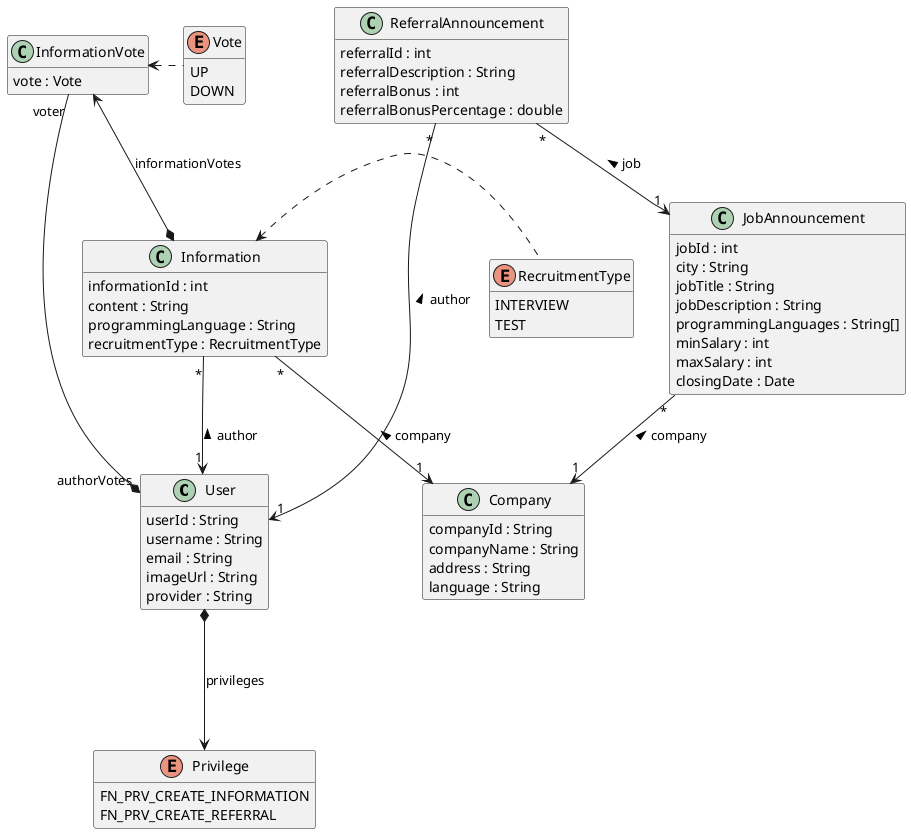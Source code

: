 @startuml

hide empty members

class User {
    userId : String
    username : String
    email : String
    imageUrl : String
    provider : String
}

enum Privilege {
    FN_PRV_CREATE_INFORMATION
    FN_PRV_CREATE_REFERRAL
}

class Company {
    companyId : String
    companyName : String
    address : String
    language : String
}

enum RecruitmentType {
    INTERVIEW
    TEST
}

class Information {
    informationId : int
    content : String
    programmingLanguage : String
    recruitmentType : RecruitmentType
}

enum Vote {
    UP
    DOWN
}

class InformationVote {
    vote : Vote
}

class JobAnnouncement {
    jobId : int
    city : String
    jobTitle : String
    jobDescription : String 
    programmingLanguages : String[]
    minSalary : int
    maxSalary : int 
    closingDate : Date
}

class ReferralAnnouncement {
    referralId : int
    referralDescription : String 
    referralBonus : int 
    referralBonusPercentage : double
}

User *---> Privilege : privileges

InformationVote <. Vote
Information <. RecruitmentType

Information "*" --> "1" User : < author 
Information "*" --> "1" Company : < company

InformationVote "voter" --* "authorVotes" User 
InformationVote <--* Information : informationVotes

JobAnnouncement "*" --> "1" Company : < company

ReferralAnnouncement "*" --> "1" User : < author
ReferralAnnouncement "*" --> "1" JobAnnouncement : < job


@enduml